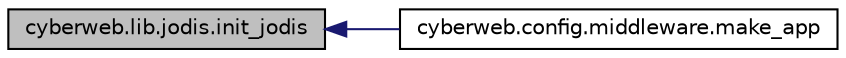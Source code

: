 digraph G
{
  edge [fontname="Helvetica",fontsize="10",labelfontname="Helvetica",labelfontsize="10"];
  node [fontname="Helvetica",fontsize="10",shape=record];
  rankdir="LR";
  Node1 [label="cyberweb.lib.jodis.init_jodis",height=0.2,width=0.4,color="black", fillcolor="grey75", style="filled" fontcolor="black"];
  Node1 -> Node2 [dir="back",color="midnightblue",fontsize="10",style="solid",fontname="Helvetica"];
  Node2 [label="cyberweb.config.middleware.make_app",height=0.2,width=0.4,color="black", fillcolor="white", style="filled",URL="$namespacecyberweb_1_1config_1_1middleware.html#a2cbc5bd0bfddfadc60d09a097805a5bc"];
}
